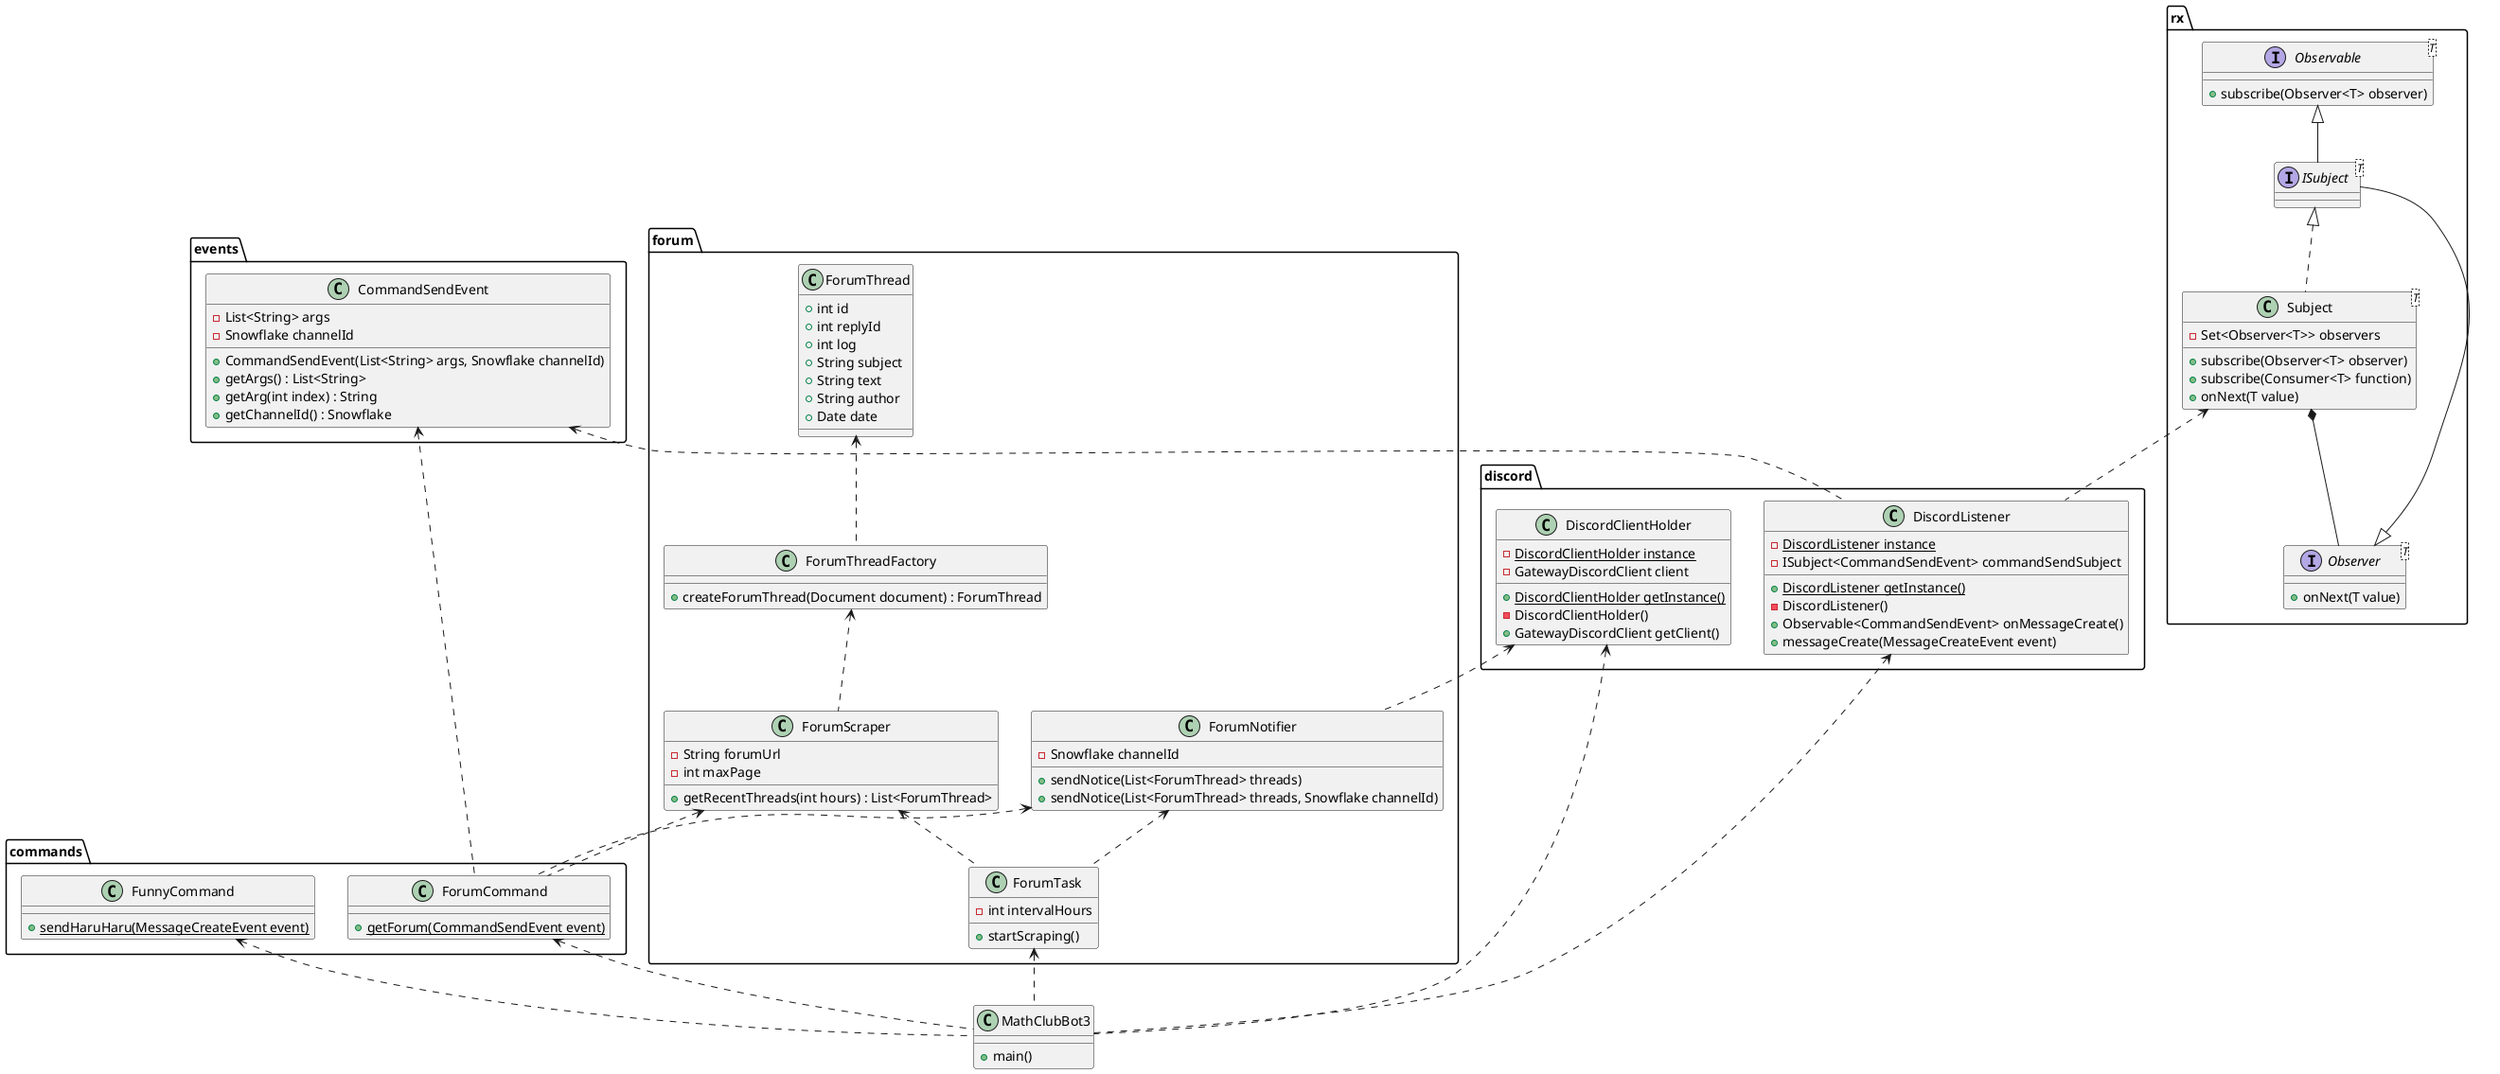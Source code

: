 @startuml MathClubBot3
namespace commands {
    class ForumCommand {
        + {static} getForum(CommandSendEvent event)
    }

    class FunnyCommand {
        + {static} sendHaruHaru(MessageCreateEvent event)
    }
}

namespace discord {
    class DiscordClientHolder {
        - {static} DiscordClientHolder instance
        - GatewayDiscordClient client
        + {static} DiscordClientHolder getInstance()
        - DiscordClientHolder()
        + GatewayDiscordClient getClient()
    }

    class DiscordListener {
        - {static} DiscordListener instance
        - ISubject<CommandSendEvent> commandSendSubject
        + {static} DiscordListener getInstance()
        - DiscordListener()
        + Observable<CommandSendEvent> onMessageCreate()
        + messageCreate(MessageCreateEvent event)
    }
}

namespace events {
    class CommandSendEvent {
        - List<String> args
        - Snowflake channelId
        + CommandSendEvent(List<String> args, Snowflake channelId)
        + getArgs() : List<String>
        + getArg(int index) : String
        + getChannelId() : Snowflake
    }
}

namespace forum {
    class ForumThread {
        + int id
        + int replyId
        + int log
        + String subject
        + String text
        + String author
        + Date date
    }

    class ForumThreadFactory {
        + createForumThread(Document document) : ForumThread
    }

    class ForumScraper {
        - String forumUrl
        - int maxPage
        + getRecentThreads(int hours) : List<ForumThread>
    }

    class ForumNotifier {
        - Snowflake channelId
        + sendNotice(List<ForumThread> threads)
        + sendNotice(List<ForumThread> threads, Snowflake channelId)
    }

    class ForumTask {
        - int intervalHours
        + startScraping()
    }

    ForumThread <.. ForumThreadFactory
    ForumThreadFactory <.. ForumScraper
    ForumScraper <.. ForumTask
    ForumNotifier <.. ForumTask
}

namespace rx {
    interface ISubject<T> extends Observer, Observable {
    }

    interface Observable<T> {
        + subscribe(Observer<T> observer)
    }

    interface Observer<T> {
        + onNext(T value)
    }

    class Subject<T> implements ISubject {
        - Set<Observer<T>> observers
        + subscribe(Observer<T> observer)
        + subscribe(Consumer<T> function)
        + onNext(T value)
    }

    Subject *-- Observer
}

class MathClubBot3 {
    + main()
}

discord.DiscordClientHolder <.. forum.ForumNotifier
events.CommandSendEvent <.. discord.DiscordListener
events.CommandSendEvent <.. commands.ForumCommand
forum.ForumScraper <.. commands.ForumCommand
forum.ForumNotifier <.. commands.ForumCommand
rx.Subject <.. discord.DiscordListener
forum.ForumTask <.. MathClubBot3
commands.FunnyCommand <.. MathClubBot3
commands.ForumCommand <.. MathClubBot3
discord.DiscordListener <.. MathClubBot3
discord.DiscordClientHolder <.. MathClubBot3
@enduml